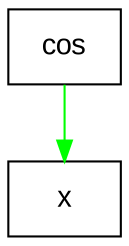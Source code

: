 digraph G{
 size="100" node [shape = record, fontname = Arial];
    elem000002427ce71550[label = " {cos} "];
edge [color = green];
elem000002427ce71550 -> elem000002427ce71500;elem000002427ce71500[label = " {x} "];
}